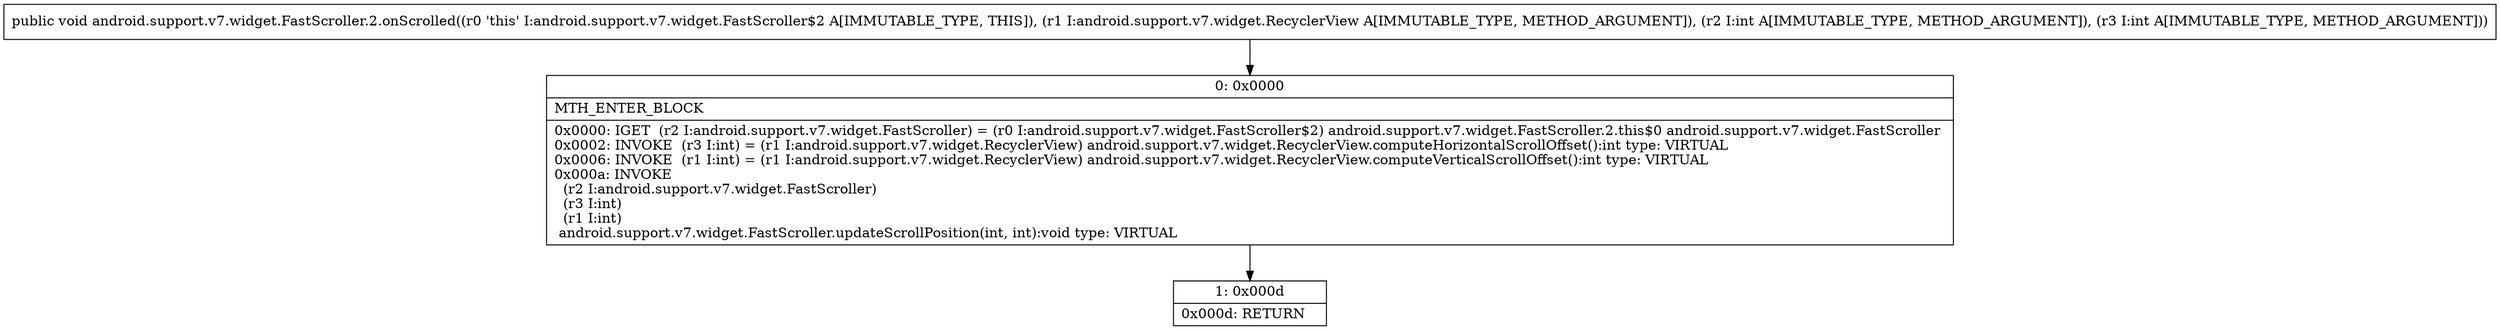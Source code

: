 digraph "CFG forandroid.support.v7.widget.FastScroller.2.onScrolled(Landroid\/support\/v7\/widget\/RecyclerView;II)V" {
Node_0 [shape=record,label="{0\:\ 0x0000|MTH_ENTER_BLOCK\l|0x0000: IGET  (r2 I:android.support.v7.widget.FastScroller) = (r0 I:android.support.v7.widget.FastScroller$2) android.support.v7.widget.FastScroller.2.this$0 android.support.v7.widget.FastScroller \l0x0002: INVOKE  (r3 I:int) = (r1 I:android.support.v7.widget.RecyclerView) android.support.v7.widget.RecyclerView.computeHorizontalScrollOffset():int type: VIRTUAL \l0x0006: INVOKE  (r1 I:int) = (r1 I:android.support.v7.widget.RecyclerView) android.support.v7.widget.RecyclerView.computeVerticalScrollOffset():int type: VIRTUAL \l0x000a: INVOKE  \l  (r2 I:android.support.v7.widget.FastScroller)\l  (r3 I:int)\l  (r1 I:int)\l android.support.v7.widget.FastScroller.updateScrollPosition(int, int):void type: VIRTUAL \l}"];
Node_1 [shape=record,label="{1\:\ 0x000d|0x000d: RETURN   \l}"];
MethodNode[shape=record,label="{public void android.support.v7.widget.FastScroller.2.onScrolled((r0 'this' I:android.support.v7.widget.FastScroller$2 A[IMMUTABLE_TYPE, THIS]), (r1 I:android.support.v7.widget.RecyclerView A[IMMUTABLE_TYPE, METHOD_ARGUMENT]), (r2 I:int A[IMMUTABLE_TYPE, METHOD_ARGUMENT]), (r3 I:int A[IMMUTABLE_TYPE, METHOD_ARGUMENT])) }"];
MethodNode -> Node_0;
Node_0 -> Node_1;
}

